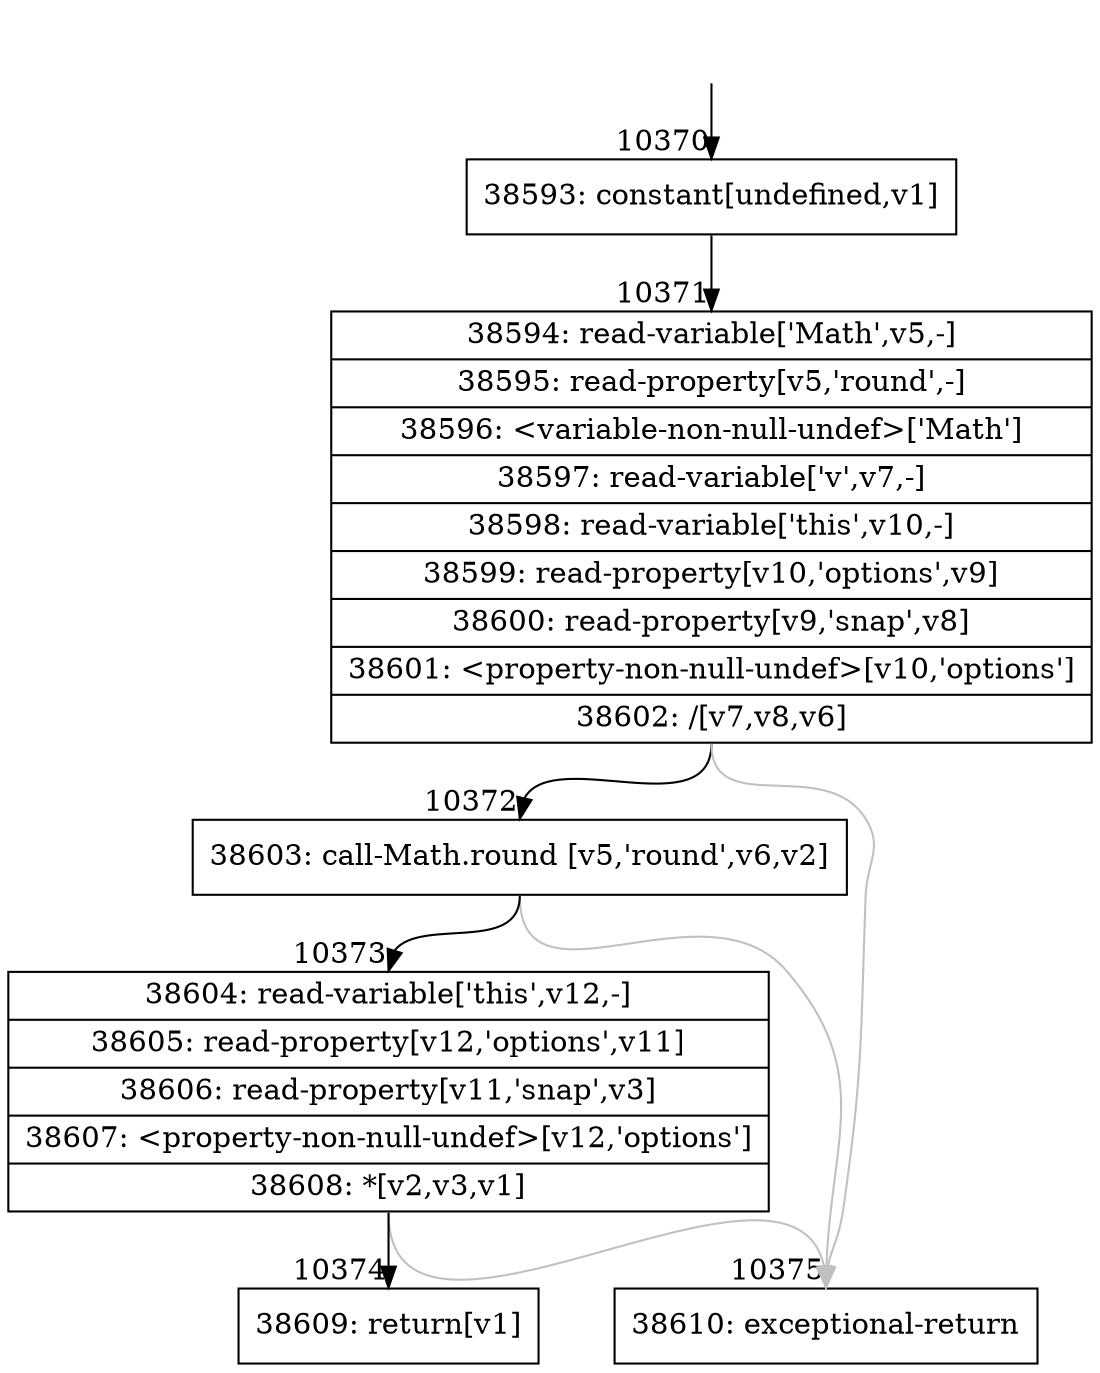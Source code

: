 digraph {
rankdir="TD"
BB_entry736[shape=none,label=""];
BB_entry736 -> BB10370 [tailport=s, headport=n, headlabel="    10370"]
BB10370 [shape=record label="{38593: constant[undefined,v1]}" ] 
BB10370 -> BB10371 [tailport=s, headport=n, headlabel="      10371"]
BB10371 [shape=record label="{38594: read-variable['Math',v5,-]|38595: read-property[v5,'round',-]|38596: \<variable-non-null-undef\>['Math']|38597: read-variable['v',v7,-]|38598: read-variable['this',v10,-]|38599: read-property[v10,'options',v9]|38600: read-property[v9,'snap',v8]|38601: \<property-non-null-undef\>[v10,'options']|38602: /[v7,v8,v6]}" ] 
BB10371 -> BB10372 [tailport=s, headport=n, headlabel="      10372"]
BB10371 -> BB10375 [tailport=s, headport=n, color=gray, headlabel="      10375"]
BB10372 [shape=record label="{38603: call-Math.round [v5,'round',v6,v2]}" ] 
BB10372 -> BB10373 [tailport=s, headport=n, headlabel="      10373"]
BB10372 -> BB10375 [tailport=s, headport=n, color=gray]
BB10373 [shape=record label="{38604: read-variable['this',v12,-]|38605: read-property[v12,'options',v11]|38606: read-property[v11,'snap',v3]|38607: \<property-non-null-undef\>[v12,'options']|38608: *[v2,v3,v1]}" ] 
BB10373 -> BB10374 [tailport=s, headport=n, headlabel="      10374"]
BB10373 -> BB10375 [tailport=s, headport=n, color=gray]
BB10374 [shape=record label="{38609: return[v1]}" ] 
BB10375 [shape=record label="{38610: exceptional-return}" ] 
//#$~ 7290
}
